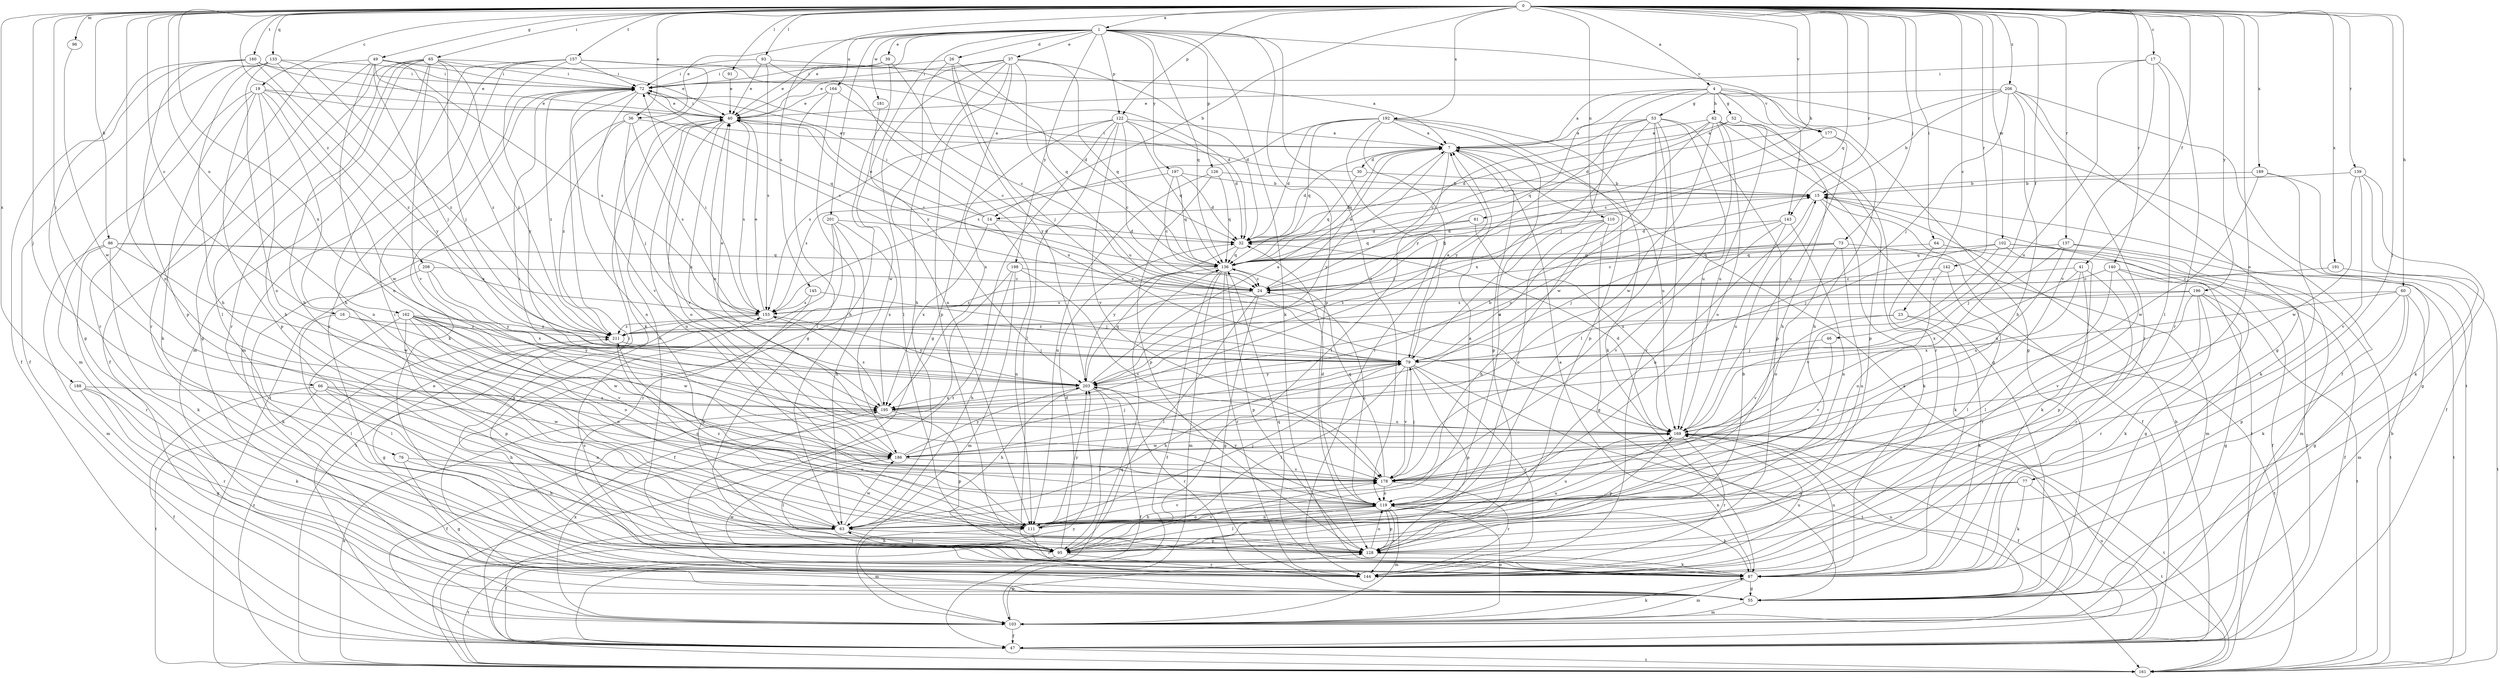 strict digraph  {
0;
1;
4;
7;
14;
15;
16;
17;
19;
23;
24;
26;
30;
32;
36;
37;
39;
40;
41;
46;
47;
49;
52;
53;
55;
60;
61;
62;
63;
64;
65;
66;
72;
73;
76;
77;
79;
86;
87;
91;
93;
95;
96;
102;
103;
110;
111;
119;
122;
126;
128;
133;
136;
137;
139;
140;
142;
143;
144;
145;
153;
157;
160;
161;
162;
164;
169;
177;
178;
181;
186;
188;
189;
191;
192;
195;
196;
197;
198;
201;
203;
206;
208;
211;
0 -> 1  [label=a];
0 -> 4  [label=a];
0 -> 14  [label=b];
0 -> 16  [label=c];
0 -> 17  [label=c];
0 -> 19  [label=c];
0 -> 23  [label=c];
0 -> 36  [label=e];
0 -> 41  [label=f];
0 -> 46  [label=f];
0 -> 49  [label=g];
0 -> 60  [label=h];
0 -> 61  [label=h];
0 -> 64  [label=i];
0 -> 65  [label=i];
0 -> 66  [label=i];
0 -> 73  [label=j];
0 -> 76  [label=j];
0 -> 77  [label=j];
0 -> 86  [label=k];
0 -> 91  [label=l];
0 -> 93  [label=l];
0 -> 96  [label=m];
0 -> 102  [label=m];
0 -> 110  [label=n];
0 -> 111  [label=n];
0 -> 119  [label=o];
0 -> 122  [label=p];
0 -> 133  [label=q];
0 -> 136  [label=q];
0 -> 137  [label=r];
0 -> 139  [label=r];
0 -> 140  [label=r];
0 -> 142  [label=r];
0 -> 143  [label=r];
0 -> 145  [label=s];
0 -> 157  [label=t];
0 -> 160  [label=t];
0 -> 162  [label=u];
0 -> 177  [label=v];
0 -> 188  [label=x];
0 -> 189  [label=x];
0 -> 191  [label=x];
0 -> 192  [label=x];
0 -> 195  [label=x];
0 -> 196  [label=y];
0 -> 206  [label=z];
0 -> 208  [label=z];
1 -> 26  [label=d];
1 -> 36  [label=e];
1 -> 37  [label=e];
1 -> 39  [label=e];
1 -> 40  [label=e];
1 -> 87  [label=k];
1 -> 119  [label=o];
1 -> 122  [label=p];
1 -> 126  [label=p];
1 -> 128  [label=p];
1 -> 136  [label=q];
1 -> 164  [label=u];
1 -> 177  [label=v];
1 -> 181  [label=w];
1 -> 197  [label=y];
1 -> 198  [label=y];
1 -> 201  [label=y];
1 -> 203  [label=y];
4 -> 7  [label=a];
4 -> 47  [label=f];
4 -> 52  [label=g];
4 -> 53  [label=g];
4 -> 55  [label=g];
4 -> 62  [label=h];
4 -> 79  [label=j];
4 -> 143  [label=r];
4 -> 177  [label=v];
4 -> 203  [label=y];
7 -> 30  [label=d];
7 -> 32  [label=d];
7 -> 95  [label=l];
7 -> 128  [label=p];
7 -> 136  [label=q];
7 -> 169  [label=u];
7 -> 203  [label=y];
14 -> 32  [label=d];
14 -> 40  [label=e];
14 -> 72  [label=i];
14 -> 111  [label=n];
14 -> 195  [label=x];
15 -> 14  [label=b];
15 -> 47  [label=f];
15 -> 87  [label=k];
15 -> 111  [label=n];
15 -> 161  [label=t];
16 -> 95  [label=l];
16 -> 186  [label=w];
16 -> 211  [label=z];
17 -> 72  [label=i];
17 -> 95  [label=l];
17 -> 144  [label=r];
17 -> 169  [label=u];
17 -> 178  [label=v];
19 -> 24  [label=c];
19 -> 40  [label=e];
19 -> 63  [label=h];
19 -> 87  [label=k];
19 -> 103  [label=m];
19 -> 111  [label=n];
19 -> 128  [label=p];
19 -> 186  [label=w];
23 -> 87  [label=k];
23 -> 161  [label=t];
23 -> 178  [label=v];
23 -> 211  [label=z];
24 -> 7  [label=a];
24 -> 15  [label=b];
24 -> 55  [label=g];
24 -> 95  [label=l];
24 -> 153  [label=s];
26 -> 72  [label=i];
26 -> 79  [label=j];
26 -> 111  [label=n];
26 -> 136  [label=q];
26 -> 203  [label=y];
30 -> 15  [label=b];
30 -> 72  [label=i];
30 -> 136  [label=q];
32 -> 136  [label=q];
32 -> 203  [label=y];
36 -> 7  [label=a];
36 -> 79  [label=j];
36 -> 153  [label=s];
36 -> 161  [label=t];
36 -> 211  [label=z];
37 -> 32  [label=d];
37 -> 40  [label=e];
37 -> 55  [label=g];
37 -> 63  [label=h];
37 -> 72  [label=i];
37 -> 95  [label=l];
37 -> 128  [label=p];
37 -> 136  [label=q];
37 -> 169  [label=u];
39 -> 24  [label=c];
39 -> 40  [label=e];
39 -> 55  [label=g];
39 -> 72  [label=i];
40 -> 7  [label=a];
40 -> 24  [label=c];
40 -> 72  [label=i];
40 -> 111  [label=n];
40 -> 119  [label=o];
40 -> 153  [label=s];
40 -> 178  [label=v];
40 -> 195  [label=x];
41 -> 24  [label=c];
41 -> 128  [label=p];
41 -> 144  [label=r];
41 -> 169  [label=u];
41 -> 195  [label=x];
46 -> 79  [label=j];
46 -> 178  [label=v];
47 -> 15  [label=b];
47 -> 40  [label=e];
47 -> 161  [label=t];
47 -> 169  [label=u];
49 -> 7  [label=a];
49 -> 55  [label=g];
49 -> 72  [label=i];
49 -> 79  [label=j];
49 -> 119  [label=o];
49 -> 144  [label=r];
49 -> 153  [label=s];
49 -> 211  [label=z];
52 -> 7  [label=a];
52 -> 63  [label=h];
52 -> 136  [label=q];
52 -> 169  [label=u];
53 -> 7  [label=a];
53 -> 24  [label=c];
53 -> 95  [label=l];
53 -> 128  [label=p];
53 -> 144  [label=r];
53 -> 169  [label=u];
53 -> 186  [label=w];
53 -> 195  [label=x];
53 -> 203  [label=y];
55 -> 103  [label=m];
55 -> 169  [label=u];
60 -> 55  [label=g];
60 -> 87  [label=k];
60 -> 103  [label=m];
60 -> 128  [label=p];
60 -> 153  [label=s];
60 -> 195  [label=x];
61 -> 32  [label=d];
61 -> 136  [label=q];
61 -> 169  [label=u];
62 -> 7  [label=a];
62 -> 32  [label=d];
62 -> 55  [label=g];
62 -> 79  [label=j];
62 -> 119  [label=o];
62 -> 128  [label=p];
62 -> 144  [label=r];
62 -> 178  [label=v];
62 -> 186  [label=w];
63 -> 47  [label=f];
63 -> 72  [label=i];
63 -> 95  [label=l];
63 -> 119  [label=o];
63 -> 128  [label=p];
63 -> 186  [label=w];
64 -> 47  [label=f];
64 -> 87  [label=k];
64 -> 136  [label=q];
65 -> 40  [label=e];
65 -> 47  [label=f];
65 -> 63  [label=h];
65 -> 72  [label=i];
65 -> 79  [label=j];
65 -> 95  [label=l];
65 -> 103  [label=m];
65 -> 144  [label=r];
65 -> 178  [label=v];
65 -> 211  [label=z];
66 -> 47  [label=f];
66 -> 63  [label=h];
66 -> 111  [label=n];
66 -> 161  [label=t];
66 -> 186  [label=w];
66 -> 195  [label=x];
72 -> 40  [label=e];
72 -> 87  [label=k];
72 -> 111  [label=n];
72 -> 136  [label=q];
72 -> 178  [label=v];
72 -> 211  [label=z];
73 -> 24  [label=c];
73 -> 79  [label=j];
73 -> 103  [label=m];
73 -> 111  [label=n];
73 -> 119  [label=o];
73 -> 136  [label=q];
76 -> 55  [label=g];
76 -> 63  [label=h];
76 -> 178  [label=v];
77 -> 87  [label=k];
77 -> 111  [label=n];
77 -> 119  [label=o];
77 -> 161  [label=t];
79 -> 7  [label=a];
79 -> 40  [label=e];
79 -> 63  [label=h];
79 -> 95  [label=l];
79 -> 128  [label=p];
79 -> 144  [label=r];
79 -> 161  [label=t];
79 -> 178  [label=v];
79 -> 203  [label=y];
86 -> 87  [label=k];
86 -> 103  [label=m];
86 -> 136  [label=q];
86 -> 144  [label=r];
86 -> 153  [label=s];
86 -> 186  [label=w];
87 -> 7  [label=a];
87 -> 55  [label=g];
87 -> 72  [label=i];
87 -> 103  [label=m];
87 -> 136  [label=q];
87 -> 153  [label=s];
87 -> 169  [label=u];
87 -> 186  [label=w];
91 -> 40  [label=e];
93 -> 32  [label=d];
93 -> 40  [label=e];
93 -> 72  [label=i];
93 -> 153  [label=s];
93 -> 169  [label=u];
95 -> 15  [label=b];
95 -> 32  [label=d];
95 -> 40  [label=e];
95 -> 63  [label=h];
95 -> 144  [label=r];
95 -> 161  [label=t];
95 -> 169  [label=u];
95 -> 178  [label=v];
96 -> 186  [label=w];
102 -> 47  [label=f];
102 -> 79  [label=j];
102 -> 87  [label=k];
102 -> 136  [label=q];
102 -> 161  [label=t];
102 -> 178  [label=v];
103 -> 7  [label=a];
103 -> 47  [label=f];
103 -> 87  [label=k];
103 -> 119  [label=o];
103 -> 128  [label=p];
103 -> 195  [label=x];
110 -> 32  [label=d];
110 -> 55  [label=g];
110 -> 63  [label=h];
110 -> 119  [label=o];
110 -> 211  [label=z];
111 -> 7  [label=a];
111 -> 79  [label=j];
111 -> 103  [label=m];
111 -> 144  [label=r];
111 -> 169  [label=u];
111 -> 178  [label=v];
111 -> 203  [label=y];
111 -> 211  [label=z];
119 -> 24  [label=c];
119 -> 32  [label=d];
119 -> 63  [label=h];
119 -> 87  [label=k];
119 -> 95  [label=l];
119 -> 103  [label=m];
119 -> 111  [label=n];
119 -> 128  [label=p];
119 -> 144  [label=r];
119 -> 203  [label=y];
122 -> 7  [label=a];
122 -> 24  [label=c];
122 -> 32  [label=d];
122 -> 95  [label=l];
122 -> 136  [label=q];
122 -> 153  [label=s];
122 -> 161  [label=t];
122 -> 178  [label=v];
122 -> 195  [label=x];
126 -> 15  [label=b];
126 -> 111  [label=n];
126 -> 128  [label=p];
126 -> 136  [label=q];
128 -> 87  [label=k];
128 -> 119  [label=o];
133 -> 47  [label=f];
133 -> 63  [label=h];
133 -> 72  [label=i];
133 -> 119  [label=o];
133 -> 144  [label=r];
133 -> 203  [label=y];
133 -> 211  [label=z];
136 -> 24  [label=c];
136 -> 47  [label=f];
136 -> 103  [label=m];
136 -> 128  [label=p];
136 -> 144  [label=r];
136 -> 211  [label=z];
137 -> 79  [label=j];
137 -> 103  [label=m];
137 -> 136  [label=q];
137 -> 161  [label=t];
137 -> 169  [label=u];
139 -> 15  [label=b];
139 -> 55  [label=g];
139 -> 87  [label=k];
139 -> 178  [label=v];
139 -> 186  [label=w];
140 -> 24  [label=c];
140 -> 47  [label=f];
140 -> 55  [label=g];
140 -> 95  [label=l];
140 -> 144  [label=r];
142 -> 24  [label=c];
142 -> 95  [label=l];
142 -> 119  [label=o];
143 -> 32  [label=d];
143 -> 111  [label=n];
143 -> 169  [label=u];
143 -> 178  [label=v];
143 -> 203  [label=y];
144 -> 169  [label=u];
145 -> 79  [label=j];
145 -> 128  [label=p];
145 -> 153  [label=s];
153 -> 40  [label=e];
153 -> 55  [label=g];
153 -> 72  [label=i];
153 -> 203  [label=y];
153 -> 211  [label=z];
157 -> 32  [label=d];
157 -> 63  [label=h];
157 -> 72  [label=i];
157 -> 87  [label=k];
157 -> 103  [label=m];
157 -> 144  [label=r];
157 -> 203  [label=y];
160 -> 40  [label=e];
160 -> 47  [label=f];
160 -> 55  [label=g];
160 -> 72  [label=i];
160 -> 128  [label=p];
160 -> 211  [label=z];
161 -> 15  [label=b];
161 -> 136  [label=q];
161 -> 195  [label=x];
161 -> 203  [label=y];
161 -> 211  [label=z];
162 -> 95  [label=l];
162 -> 111  [label=n];
162 -> 119  [label=o];
162 -> 128  [label=p];
162 -> 169  [label=u];
162 -> 178  [label=v];
162 -> 186  [label=w];
162 -> 203  [label=y];
162 -> 211  [label=z];
164 -> 24  [label=c];
164 -> 40  [label=e];
164 -> 63  [label=h];
164 -> 95  [label=l];
169 -> 32  [label=d];
169 -> 40  [label=e];
169 -> 47  [label=f];
169 -> 128  [label=p];
169 -> 144  [label=r];
169 -> 161  [label=t];
169 -> 186  [label=w];
177 -> 24  [label=c];
177 -> 63  [label=h];
177 -> 169  [label=u];
178 -> 79  [label=j];
178 -> 119  [label=o];
178 -> 136  [label=q];
178 -> 144  [label=r];
181 -> 186  [label=w];
186 -> 72  [label=i];
186 -> 79  [label=j];
186 -> 95  [label=l];
186 -> 178  [label=v];
186 -> 203  [label=y];
188 -> 55  [label=g];
188 -> 87  [label=k];
188 -> 144  [label=r];
188 -> 195  [label=x];
189 -> 15  [label=b];
189 -> 47  [label=f];
189 -> 87  [label=k];
189 -> 186  [label=w];
191 -> 24  [label=c];
191 -> 161  [label=t];
192 -> 7  [label=a];
192 -> 32  [label=d];
192 -> 79  [label=j];
192 -> 87  [label=k];
192 -> 119  [label=o];
192 -> 128  [label=p];
192 -> 136  [label=q];
192 -> 144  [label=r];
192 -> 153  [label=s];
195 -> 15  [label=b];
195 -> 47  [label=f];
195 -> 128  [label=p];
195 -> 153  [label=s];
195 -> 169  [label=u];
196 -> 55  [label=g];
196 -> 87  [label=k];
196 -> 144  [label=r];
196 -> 153  [label=s];
196 -> 161  [label=t];
196 -> 178  [label=v];
196 -> 211  [label=z];
197 -> 15  [label=b];
197 -> 24  [label=c];
197 -> 32  [label=d];
197 -> 136  [label=q];
197 -> 153  [label=s];
198 -> 24  [label=c];
198 -> 47  [label=f];
198 -> 63  [label=h];
198 -> 103  [label=m];
198 -> 178  [label=v];
201 -> 32  [label=d];
201 -> 63  [label=h];
201 -> 144  [label=r];
201 -> 161  [label=t];
201 -> 195  [label=x];
203 -> 7  [label=a];
203 -> 47  [label=f];
203 -> 63  [label=h];
203 -> 95  [label=l];
203 -> 136  [label=q];
203 -> 144  [label=r];
203 -> 195  [label=x];
206 -> 15  [label=b];
206 -> 32  [label=d];
206 -> 40  [label=e];
206 -> 55  [label=g];
206 -> 63  [label=h];
206 -> 79  [label=j];
206 -> 144  [label=r];
206 -> 161  [label=t];
208 -> 24  [label=c];
208 -> 87  [label=k];
208 -> 195  [label=x];
208 -> 203  [label=y];
211 -> 79  [label=j];
211 -> 111  [label=n];
}
